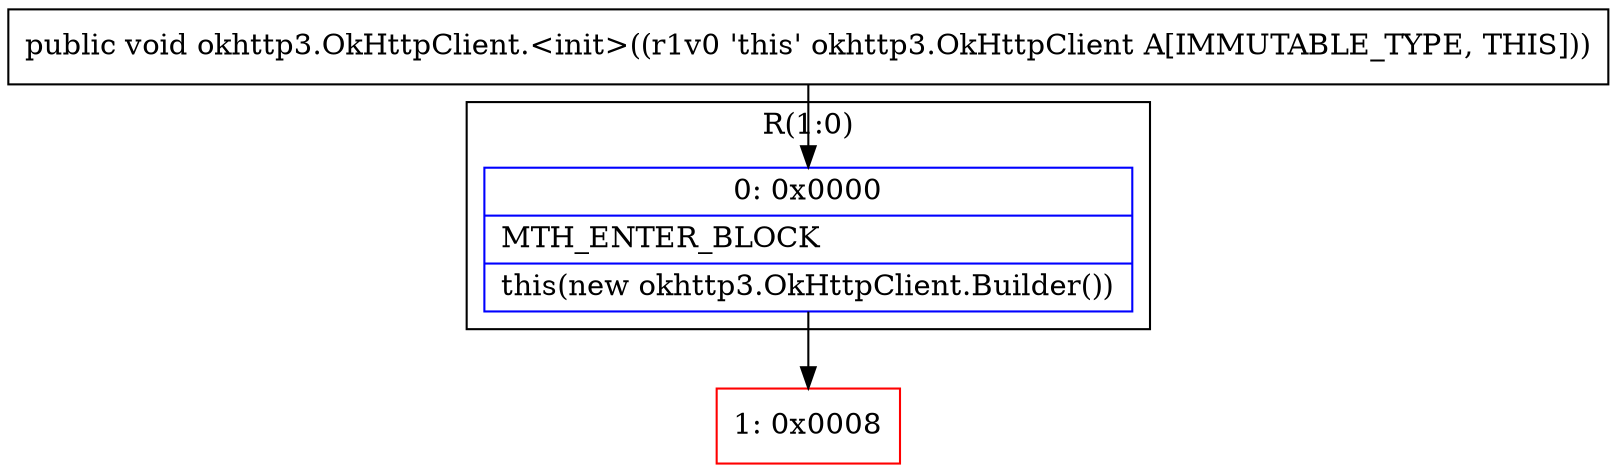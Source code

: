 digraph "CFG forokhttp3.OkHttpClient.\<init\>()V" {
subgraph cluster_Region_1689418873 {
label = "R(1:0)";
node [shape=record,color=blue];
Node_0 [shape=record,label="{0\:\ 0x0000|MTH_ENTER_BLOCK\l|this(new okhttp3.OkHttpClient.Builder())\l}"];
}
Node_1 [shape=record,color=red,label="{1\:\ 0x0008}"];
MethodNode[shape=record,label="{public void okhttp3.OkHttpClient.\<init\>((r1v0 'this' okhttp3.OkHttpClient A[IMMUTABLE_TYPE, THIS])) }"];
MethodNode -> Node_0;
Node_0 -> Node_1;
}


